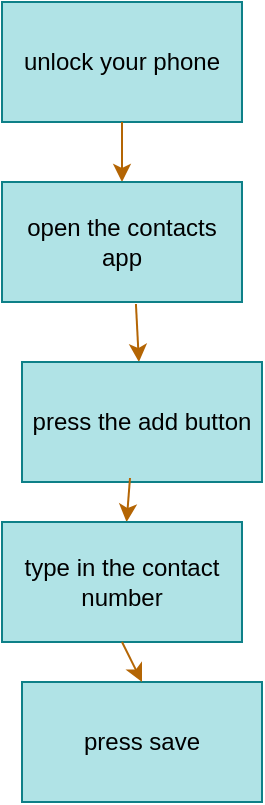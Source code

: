 <mxfile version="21.8.2" type="github">
  <diagram id="C5RBs43oDa-KdzZeNtuy" name="Page-1">
    <mxGraphModel dx="1434" dy="758" grid="1" gridSize="10" guides="1" tooltips="1" connect="1" arrows="1" fold="1" page="1" pageScale="1" pageWidth="827" pageHeight="1169" math="0" shadow="0">
      <root>
        <mxCell id="WIyWlLk6GJQsqaUBKTNV-0" />
        <mxCell id="WIyWlLk6GJQsqaUBKTNV-1" parent="WIyWlLk6GJQsqaUBKTNV-0" />
        <mxCell id="qu4ufbwewzg5NnS7-lEg-0" value="unlock your phone" style="rounded=0;whiteSpace=wrap;html=1;fillColor=#b0e3e6;strokeColor=#0e8088;" vertex="1" parent="WIyWlLk6GJQsqaUBKTNV-1">
          <mxGeometry width="120" height="60" as="geometry" />
        </mxCell>
        <mxCell id="qu4ufbwewzg5NnS7-lEg-1" value="" style="endArrow=classic;html=1;rounded=0;exitX=0.5;exitY=1;exitDx=0;exitDy=0;entryX=0.5;entryY=0;entryDx=0;entryDy=0;fillColor=#fad7ac;strokeColor=#b46504;" edge="1" parent="WIyWlLk6GJQsqaUBKTNV-1" source="qu4ufbwewzg5NnS7-lEg-0" target="qu4ufbwewzg5NnS7-lEg-4">
          <mxGeometry width="50" height="50" relative="1" as="geometry">
            <mxPoint x="390" y="290" as="sourcePoint" />
            <mxPoint x="171.96" y="238.02" as="targetPoint" />
          </mxGeometry>
        </mxCell>
        <mxCell id="qu4ufbwewzg5NnS7-lEg-4" value="open the contacts app" style="rounded=0;whiteSpace=wrap;html=1;fillColor=#b0e3e6;strokeColor=#0e8088;" vertex="1" parent="WIyWlLk6GJQsqaUBKTNV-1">
          <mxGeometry y="90" width="120" height="60" as="geometry" />
        </mxCell>
        <mxCell id="qu4ufbwewzg5NnS7-lEg-5" value="" style="endArrow=classic;html=1;rounded=0;exitX=0.558;exitY=1.017;exitDx=0;exitDy=0;exitPerimeter=0;fillColor=#fad7ac;strokeColor=#b46504;" edge="1" parent="WIyWlLk6GJQsqaUBKTNV-1" source="qu4ufbwewzg5NnS7-lEg-4" target="qu4ufbwewzg5NnS7-lEg-6">
          <mxGeometry width="50" height="50" relative="1" as="geometry">
            <mxPoint x="-200" y="290" as="sourcePoint" />
            <mxPoint x="177" y="360" as="targetPoint" />
          </mxGeometry>
        </mxCell>
        <mxCell id="qu4ufbwewzg5NnS7-lEg-6" value="press the add button&lt;br&gt;" style="rounded=0;whiteSpace=wrap;html=1;fillColor=#b0e3e6;strokeColor=#0e8088;" vertex="1" parent="WIyWlLk6GJQsqaUBKTNV-1">
          <mxGeometry x="10" y="180" width="120" height="60" as="geometry" />
        </mxCell>
        <mxCell id="qu4ufbwewzg5NnS7-lEg-7" value="" style="endArrow=classic;html=1;rounded=0;exitX=0.45;exitY=0.967;exitDx=0;exitDy=0;exitPerimeter=0;fillColor=#fad7ac;strokeColor=#b46504;" edge="1" parent="WIyWlLk6GJQsqaUBKTNV-1" source="qu4ufbwewzg5NnS7-lEg-6" target="qu4ufbwewzg5NnS7-lEg-8">
          <mxGeometry width="50" height="50" relative="1" as="geometry">
            <mxPoint x="-200" y="290" as="sourcePoint" />
            <mxPoint x="170" y="440" as="targetPoint" />
          </mxGeometry>
        </mxCell>
        <mxCell id="qu4ufbwewzg5NnS7-lEg-8" value="type in the contact number" style="rounded=0;whiteSpace=wrap;html=1;fillColor=#b0e3e6;strokeColor=#0e8088;" vertex="1" parent="WIyWlLk6GJQsqaUBKTNV-1">
          <mxGeometry y="260" width="120" height="60" as="geometry" />
        </mxCell>
        <mxCell id="qu4ufbwewzg5NnS7-lEg-9" value="press save" style="rounded=0;whiteSpace=wrap;html=1;fillColor=#b0e3e6;strokeColor=#0e8088;" vertex="1" parent="WIyWlLk6GJQsqaUBKTNV-1">
          <mxGeometry x="10" y="340" width="120" height="60" as="geometry" />
        </mxCell>
        <mxCell id="qu4ufbwewzg5NnS7-lEg-10" value="" style="endArrow=classic;html=1;rounded=0;entryX=0.5;entryY=0;entryDx=0;entryDy=0;exitX=0.5;exitY=1;exitDx=0;exitDy=0;fillColor=#fad7ac;strokeColor=#b46504;" edge="1" parent="WIyWlLk6GJQsqaUBKTNV-1" source="qu4ufbwewzg5NnS7-lEg-8" target="qu4ufbwewzg5NnS7-lEg-9">
          <mxGeometry width="50" height="50" relative="1" as="geometry">
            <mxPoint x="200" y="530" as="sourcePoint" />
            <mxPoint x="160" y="520" as="targetPoint" />
          </mxGeometry>
        </mxCell>
      </root>
    </mxGraphModel>
  </diagram>
</mxfile>

